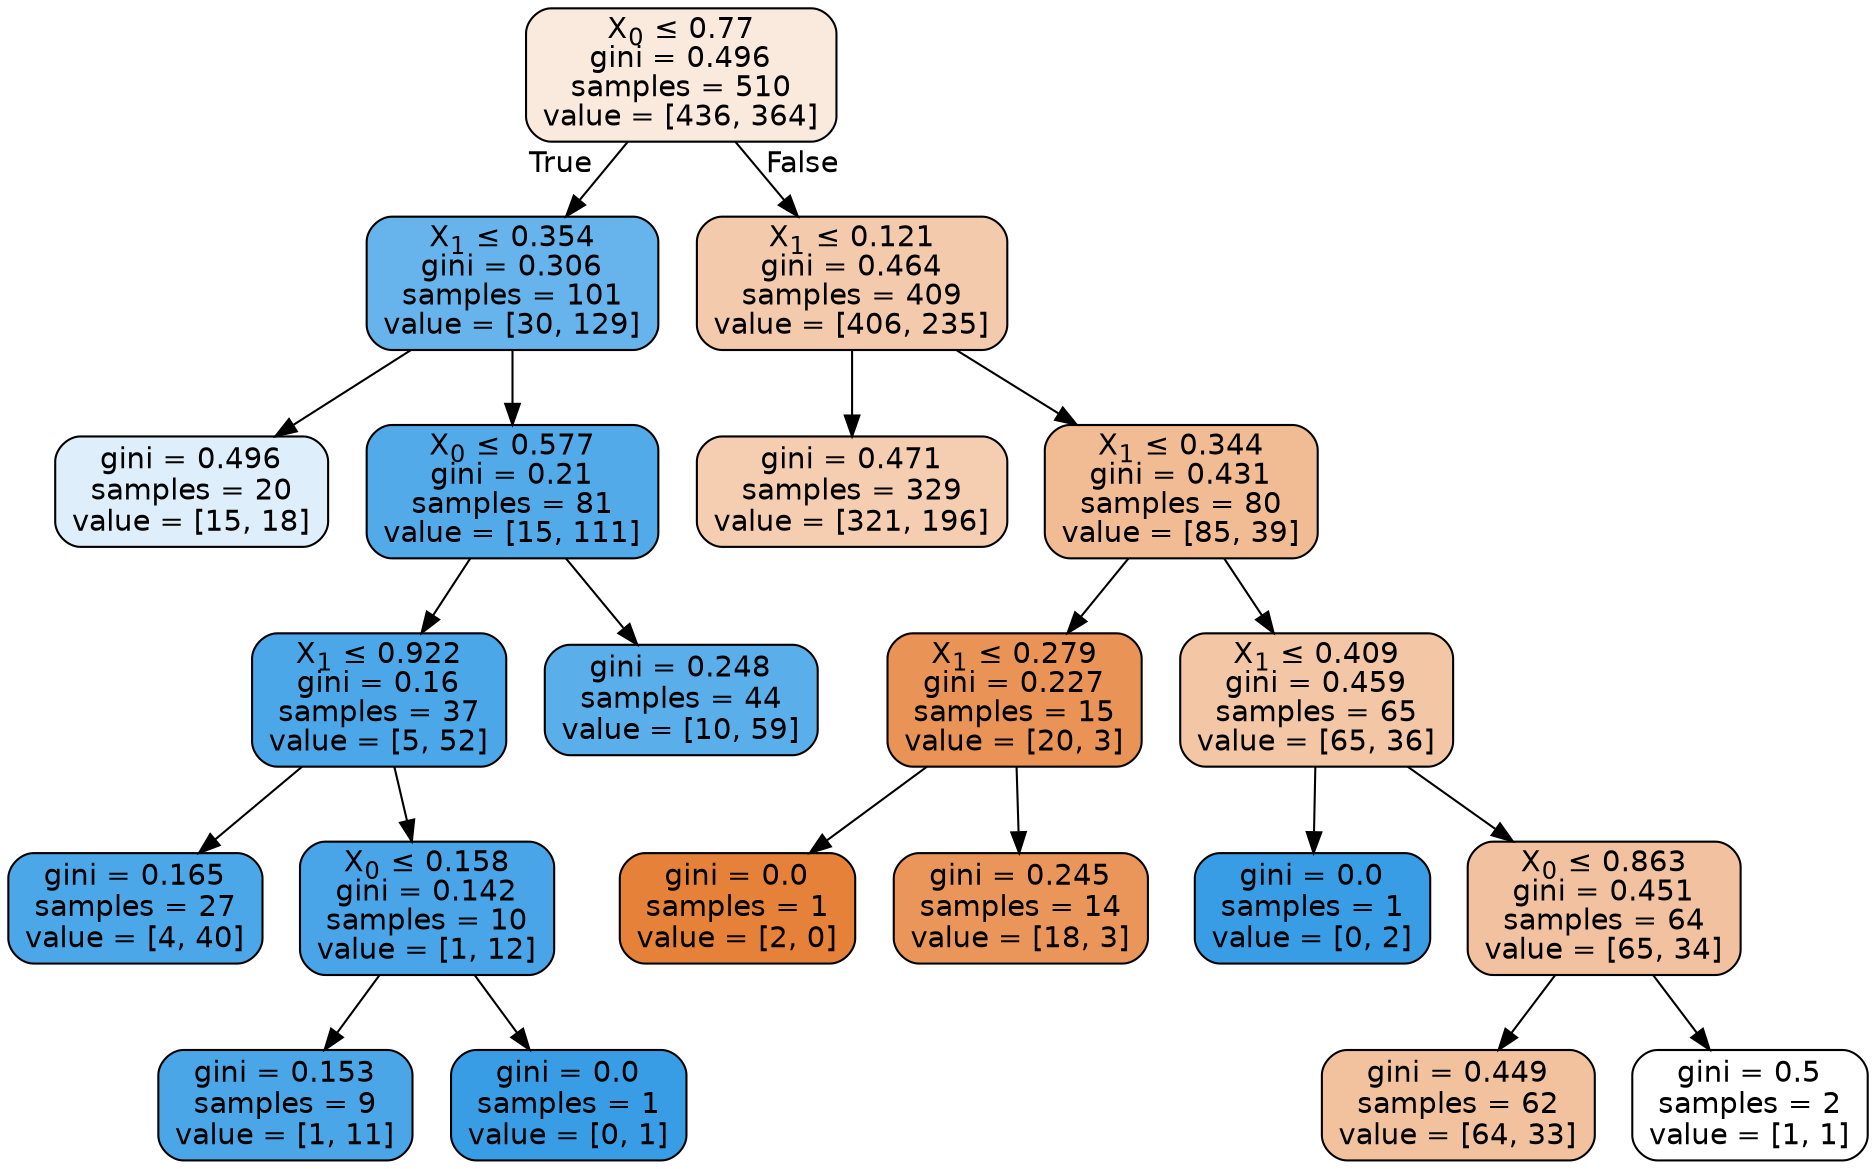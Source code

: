 digraph Tree {
node [shape=box, style="filled, rounded", color="black", fontname=helvetica] ;
edge [fontname=helvetica] ;
0 [label=<X<SUB>0</SUB> &le; 0.77<br/>gini = 0.496<br/>samples = 510<br/>value = [436, 364]>, fillcolor="#e581392a"] ;
1 [label=<X<SUB>1</SUB> &le; 0.354<br/>gini = 0.306<br/>samples = 101<br/>value = [30, 129]>, fillcolor="#399de5c4"] ;
0 -> 1 [labeldistance=2.5, labelangle=45, headlabel="True"] ;
2 [label=<gini = 0.496<br/>samples = 20<br/>value = [15, 18]>, fillcolor="#399de52a"] ;
1 -> 2 ;
3 [label=<X<SUB>0</SUB> &le; 0.577<br/>gini = 0.21<br/>samples = 81<br/>value = [15, 111]>, fillcolor="#399de5dd"] ;
1 -> 3 ;
4 [label=<X<SUB>1</SUB> &le; 0.922<br/>gini = 0.16<br/>samples = 37<br/>value = [5, 52]>, fillcolor="#399de5e6"] ;
3 -> 4 ;
5 [label=<gini = 0.165<br/>samples = 27<br/>value = [4, 40]>, fillcolor="#399de5e6"] ;
4 -> 5 ;
6 [label=<X<SUB>0</SUB> &le; 0.158<br/>gini = 0.142<br/>samples = 10<br/>value = [1, 12]>, fillcolor="#399de5ea"] ;
4 -> 6 ;
7 [label=<gini = 0.153<br/>samples = 9<br/>value = [1, 11]>, fillcolor="#399de5e8"] ;
6 -> 7 ;
8 [label=<gini = 0.0<br/>samples = 1<br/>value = [0, 1]>, fillcolor="#399de5ff"] ;
6 -> 8 ;
9 [label=<gini = 0.248<br/>samples = 44<br/>value = [10, 59]>, fillcolor="#399de5d4"] ;
3 -> 9 ;
10 [label=<X<SUB>1</SUB> &le; 0.121<br/>gini = 0.464<br/>samples = 409<br/>value = [406, 235]>, fillcolor="#e581396b"] ;
0 -> 10 [labeldistance=2.5, labelangle=-45, headlabel="False"] ;
11 [label=<gini = 0.471<br/>samples = 329<br/>value = [321, 196]>, fillcolor="#e5813963"] ;
10 -> 11 ;
12 [label=<X<SUB>1</SUB> &le; 0.344<br/>gini = 0.431<br/>samples = 80<br/>value = [85, 39]>, fillcolor="#e581398a"] ;
10 -> 12 ;
13 [label=<X<SUB>1</SUB> &le; 0.279<br/>gini = 0.227<br/>samples = 15<br/>value = [20, 3]>, fillcolor="#e58139d9"] ;
12 -> 13 ;
14 [label=<gini = 0.0<br/>samples = 1<br/>value = [2, 0]>, fillcolor="#e58139ff"] ;
13 -> 14 ;
15 [label=<gini = 0.245<br/>samples = 14<br/>value = [18, 3]>, fillcolor="#e58139d4"] ;
13 -> 15 ;
16 [label=<X<SUB>1</SUB> &le; 0.409<br/>gini = 0.459<br/>samples = 65<br/>value = [65, 36]>, fillcolor="#e5813972"] ;
12 -> 16 ;
17 [label=<gini = 0.0<br/>samples = 1<br/>value = [0, 2]>, fillcolor="#399de5ff"] ;
16 -> 17 ;
18 [label=<X<SUB>0</SUB> &le; 0.863<br/>gini = 0.451<br/>samples = 64<br/>value = [65, 34]>, fillcolor="#e581397a"] ;
16 -> 18 ;
19 [label=<gini = 0.449<br/>samples = 62<br/>value = [64, 33]>, fillcolor="#e581397c"] ;
18 -> 19 ;
20 [label=<gini = 0.5<br/>samples = 2<br/>value = [1, 1]>, fillcolor="#e5813900"] ;
18 -> 20 ;
}